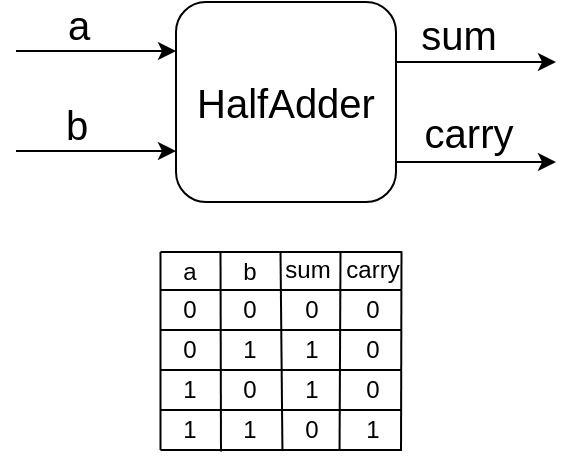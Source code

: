 <mxfile>
    <diagram id="U50kCGO0N0-wQOy4ERk0" name="Page-1">
        <mxGraphModel dx="437" dy="339" grid="1" gridSize="10" guides="1" tooltips="1" connect="1" arrows="1" fold="1" page="1" pageScale="1" pageWidth="827" pageHeight="1169" math="0" shadow="0">
            <root>
                <mxCell id="0"/>
                <mxCell id="1" parent="0"/>
                <mxCell id="2" value="&lt;font style=&quot;font-size: 20px&quot;&gt;HalfAdder&lt;/font&gt;" style="rounded=1;whiteSpace=wrap;html=1;" vertex="1" parent="1">
                    <mxGeometry x="320" y="340" width="110" height="100" as="geometry"/>
                </mxCell>
                <mxCell id="3" value="" style="endArrow=classic;html=1;" edge="1" parent="1">
                    <mxGeometry width="50" height="50" relative="1" as="geometry">
                        <mxPoint x="240" y="364.5" as="sourcePoint"/>
                        <mxPoint x="320" y="364.5" as="targetPoint"/>
                    </mxGeometry>
                </mxCell>
                <mxCell id="7" value="a" style="edgeLabel;html=1;align=center;verticalAlign=middle;resizable=0;points=[];fontSize=20;" vertex="1" connectable="0" parent="3">
                    <mxGeometry x="-0.233" y="1" relative="1" as="geometry">
                        <mxPoint y="-13" as="offset"/>
                    </mxGeometry>
                </mxCell>
                <mxCell id="4" value="" style="endArrow=classic;html=1;" edge="1" parent="1">
                    <mxGeometry width="50" height="50" relative="1" as="geometry">
                        <mxPoint x="240" y="414.5" as="sourcePoint"/>
                        <mxPoint x="320" y="414.5" as="targetPoint"/>
                    </mxGeometry>
                </mxCell>
                <mxCell id="8" value="b" style="edgeLabel;html=1;align=center;verticalAlign=middle;resizable=0;points=[];fontSize=20;" vertex="1" connectable="0" parent="4">
                    <mxGeometry x="0.267" y="3" relative="1" as="geometry">
                        <mxPoint x="-21" y="-11" as="offset"/>
                    </mxGeometry>
                </mxCell>
                <mxCell id="5" value="" style="endArrow=classic;html=1;" edge="1" parent="1">
                    <mxGeometry width="50" height="50" relative="1" as="geometry">
                        <mxPoint x="430" y="370" as="sourcePoint"/>
                        <mxPoint x="510" y="370" as="targetPoint"/>
                    </mxGeometry>
                </mxCell>
                <mxCell id="9" value="sum" style="edgeLabel;html=1;align=center;verticalAlign=middle;resizable=0;points=[];fontSize=20;" vertex="1" connectable="0" parent="5">
                    <mxGeometry x="-0.233" y="4" relative="1" as="geometry">
                        <mxPoint y="-10" as="offset"/>
                    </mxGeometry>
                </mxCell>
                <mxCell id="6" value="" style="endArrow=classic;html=1;" edge="1" parent="1">
                    <mxGeometry width="50" height="50" relative="1" as="geometry">
                        <mxPoint x="430" y="420" as="sourcePoint"/>
                        <mxPoint x="510" y="420" as="targetPoint"/>
                    </mxGeometry>
                </mxCell>
                <mxCell id="10" value="carry" style="edgeLabel;html=1;align=center;verticalAlign=middle;resizable=0;points=[];fontSize=20;" vertex="1" connectable="0" parent="6">
                    <mxGeometry x="-0.233" y="4" relative="1" as="geometry">
                        <mxPoint x="5" y="-11" as="offset"/>
                    </mxGeometry>
                </mxCell>
                <mxCell id="11" value="" style="line;strokeWidth=1;rotatable=0;dashed=0;labelPosition=right;align=left;verticalAlign=middle;spacingTop=0;spacingLeft=6;points=[];portConstraint=eastwest;" vertex="1" parent="1">
                    <mxGeometry x="312.25" y="460" width="120.5" height="10" as="geometry"/>
                </mxCell>
                <mxCell id="12" value="" style="endArrow=none;html=1;exitX=0;exitY=0.5;exitDx=0;exitDy=0;exitPerimeter=0;" edge="1" parent="1" source="31">
                    <mxGeometry width="50" height="50" relative="1" as="geometry">
                        <mxPoint x="312.63" y="644" as="sourcePoint"/>
                        <mxPoint x="312.25" y="465" as="targetPoint"/>
                    </mxGeometry>
                </mxCell>
                <mxCell id="13" value="" style="endArrow=none;html=1;exitX=0.251;exitY=0.57;exitDx=0;exitDy=0;exitPerimeter=0;" edge="1" parent="1" source="31">
                    <mxGeometry width="50" height="50" relative="1" as="geometry">
                        <mxPoint x="343.03" y="645.11" as="sourcePoint"/>
                        <mxPoint x="342.25" y="465" as="targetPoint"/>
                    </mxGeometry>
                </mxCell>
                <mxCell id="14" value="" style="line;strokeWidth=1;rotatable=0;dashed=0;labelPosition=right;align=left;verticalAlign=middle;spacingTop=0;spacingLeft=6;points=[];portConstraint=eastwest;" vertex="1" parent="1">
                    <mxGeometry x="312.25" y="479" width="120.5" height="10" as="geometry"/>
                </mxCell>
                <mxCell id="15" value="a" style="text;html=1;strokeColor=none;fillColor=none;align=center;verticalAlign=middle;whiteSpace=wrap;rounded=0;" vertex="1" parent="1">
                    <mxGeometry x="317.25" y="470" width="20" height="10" as="geometry"/>
                </mxCell>
                <mxCell id="16" value="" style="endArrow=none;html=1;exitX=0.506;exitY=0.515;exitDx=0;exitDy=0;exitPerimeter=0;" edge="1" parent="1" source="31">
                    <mxGeometry width="50" height="50" relative="1" as="geometry">
                        <mxPoint x="373.05" y="644.44" as="sourcePoint"/>
                        <mxPoint x="372.25" y="465" as="targetPoint"/>
                    </mxGeometry>
                </mxCell>
                <mxCell id="17" value="b" style="text;html=1;strokeColor=none;fillColor=none;align=center;verticalAlign=middle;whiteSpace=wrap;rounded=0;" vertex="1" parent="1">
                    <mxGeometry x="347.25" y="470" width="20" height="10" as="geometry"/>
                </mxCell>
                <mxCell id="18" value="" style="endArrow=none;html=1;exitX=0.743;exitY=0.478;exitDx=0;exitDy=0;exitPerimeter=0;" edge="1" parent="1" source="31">
                    <mxGeometry width="50" height="50" relative="1" as="geometry">
                        <mxPoint x="402.31" y="645.33" as="sourcePoint"/>
                        <mxPoint x="402.25" y="465" as="targetPoint"/>
                    </mxGeometry>
                </mxCell>
                <mxCell id="19" value="sum" style="text;html=1;strokeColor=none;fillColor=none;align=center;verticalAlign=middle;whiteSpace=wrap;rounded=0;" vertex="1" parent="1">
                    <mxGeometry x="376.25" y="469" width="20" height="10" as="geometry"/>
                </mxCell>
                <mxCell id="20" value="" style="endArrow=none;html=1;exitX=0.998;exitY=0.552;exitDx=0;exitDy=0;exitPerimeter=0;" edge="1" parent="1" source="31">
                    <mxGeometry width="50" height="50" relative="1" as="geometry">
                        <mxPoint x="433.75" y="570" as="sourcePoint"/>
                        <mxPoint x="432.75" y="464.61" as="targetPoint"/>
                    </mxGeometry>
                </mxCell>
                <mxCell id="21" value="carry" style="text;html=1;align=center;verticalAlign=middle;resizable=0;points=[];autosize=1;strokeColor=none;fillColor=none;" vertex="1" parent="1">
                    <mxGeometry x="397.75" y="464" width="40" height="20" as="geometry"/>
                </mxCell>
                <mxCell id="22" value="" style="line;strokeWidth=1;rotatable=0;dashed=0;labelPosition=right;align=left;verticalAlign=middle;spacingTop=0;spacingLeft=6;points=[];portConstraint=eastwest;" vertex="1" parent="1">
                    <mxGeometry x="312.25" y="499" width="120.5" height="10" as="geometry"/>
                </mxCell>
                <mxCell id="23" value="0" style="text;html=1;strokeColor=none;fillColor=none;align=center;verticalAlign=middle;whiteSpace=wrap;rounded=0;" vertex="1" parent="1">
                    <mxGeometry x="317.25" y="489" width="20" height="10" as="geometry"/>
                </mxCell>
                <mxCell id="24" value="0" style="text;html=1;strokeColor=none;fillColor=none;align=center;verticalAlign=middle;whiteSpace=wrap;rounded=0;" vertex="1" parent="1">
                    <mxGeometry x="347.25" y="489" width="20" height="10" as="geometry"/>
                </mxCell>
                <mxCell id="25" value="0" style="text;html=1;strokeColor=none;fillColor=none;align=center;verticalAlign=middle;whiteSpace=wrap;rounded=0;" vertex="1" parent="1">
                    <mxGeometry x="378.25" y="489" width="20" height="10" as="geometry"/>
                </mxCell>
                <mxCell id="26" value="0" style="text;html=1;strokeColor=none;fillColor=none;align=center;verticalAlign=middle;whiteSpace=wrap;rounded=0;" vertex="1" parent="1">
                    <mxGeometry x="317.25" y="509" width="20" height="10" as="geometry"/>
                </mxCell>
                <mxCell id="27" value="1" style="text;html=1;strokeColor=none;fillColor=none;align=center;verticalAlign=middle;whiteSpace=wrap;rounded=0;" vertex="1" parent="1">
                    <mxGeometry x="347.25" y="509" width="20" height="10" as="geometry"/>
                </mxCell>
                <mxCell id="28" value="1" style="text;html=1;strokeColor=none;fillColor=none;align=center;verticalAlign=middle;whiteSpace=wrap;rounded=0;" vertex="1" parent="1">
                    <mxGeometry x="378.25" y="509" width="20" height="10" as="geometry"/>
                </mxCell>
                <mxCell id="29" value="" style="line;strokeWidth=1;rotatable=0;dashed=0;labelPosition=right;align=left;verticalAlign=middle;spacingTop=0;spacingLeft=6;points=[];portConstraint=eastwest;" vertex="1" parent="1">
                    <mxGeometry x="312.25" y="519" width="120.5" height="10" as="geometry"/>
                </mxCell>
                <mxCell id="30" value="" style="line;strokeWidth=1;rotatable=0;dashed=0;labelPosition=right;align=left;verticalAlign=middle;spacingTop=0;spacingLeft=6;points=[];portConstraint=eastwest;" vertex="1" parent="1">
                    <mxGeometry x="312.25" y="539" width="120.5" height="10" as="geometry"/>
                </mxCell>
                <mxCell id="31" value="" style="line;strokeWidth=1;rotatable=0;dashed=0;labelPosition=right;align=left;verticalAlign=middle;spacingTop=0;spacingLeft=6;points=[];portConstraint=eastwest;" vertex="1" parent="1">
                    <mxGeometry x="312.25" y="559" width="120.5" height="10" as="geometry"/>
                </mxCell>
                <mxCell id="36" value="0" style="text;html=1;align=center;verticalAlign=middle;resizable=0;points=[];autosize=1;strokeColor=none;fillColor=none;" vertex="1" parent="1">
                    <mxGeometry x="407.75" y="484" width="20" height="20" as="geometry"/>
                </mxCell>
                <mxCell id="44" value="1" style="text;html=1;strokeColor=none;fillColor=none;align=center;verticalAlign=middle;whiteSpace=wrap;rounded=0;" vertex="1" parent="1">
                    <mxGeometry x="317.25" y="529" width="20" height="10" as="geometry"/>
                </mxCell>
                <mxCell id="45" value="0" style="text;html=1;strokeColor=none;fillColor=none;align=center;verticalAlign=middle;whiteSpace=wrap;rounded=0;" vertex="1" parent="1">
                    <mxGeometry x="347.25" y="529" width="20" height="10" as="geometry"/>
                </mxCell>
                <mxCell id="46" value="1" style="text;html=1;strokeColor=none;fillColor=none;align=center;verticalAlign=middle;whiteSpace=wrap;rounded=0;" vertex="1" parent="1">
                    <mxGeometry x="378.25" y="529" width="20" height="10" as="geometry"/>
                </mxCell>
                <mxCell id="47" value="1" style="text;html=1;strokeColor=none;fillColor=none;align=center;verticalAlign=middle;whiteSpace=wrap;rounded=0;" vertex="1" parent="1">
                    <mxGeometry x="317.25" y="549" width="20" height="10" as="geometry"/>
                </mxCell>
                <mxCell id="48" value="1" style="text;html=1;strokeColor=none;fillColor=none;align=center;verticalAlign=middle;whiteSpace=wrap;rounded=0;" vertex="1" parent="1">
                    <mxGeometry x="347.25" y="549" width="20" height="10" as="geometry"/>
                </mxCell>
                <mxCell id="49" value="0" style="text;html=1;strokeColor=none;fillColor=none;align=center;verticalAlign=middle;whiteSpace=wrap;rounded=0;" vertex="1" parent="1">
                    <mxGeometry x="378.25" y="549" width="20" height="10" as="geometry"/>
                </mxCell>
                <mxCell id="62" value="0" style="text;html=1;align=center;verticalAlign=middle;resizable=0;points=[];autosize=1;strokeColor=none;fillColor=none;" vertex="1" parent="1">
                    <mxGeometry x="407.75" y="504" width="20" height="20" as="geometry"/>
                </mxCell>
                <mxCell id="63" value="0" style="text;html=1;align=center;verticalAlign=middle;resizable=0;points=[];autosize=1;strokeColor=none;fillColor=none;" vertex="1" parent="1">
                    <mxGeometry x="407.75" y="524" width="20" height="20" as="geometry"/>
                </mxCell>
                <mxCell id="64" value="1" style="text;html=1;align=center;verticalAlign=middle;resizable=0;points=[];autosize=1;strokeColor=none;fillColor=none;" vertex="1" parent="1">
                    <mxGeometry x="407.75" y="544" width="20" height="20" as="geometry"/>
                </mxCell>
            </root>
        </mxGraphModel>
    </diagram>
</mxfile>
